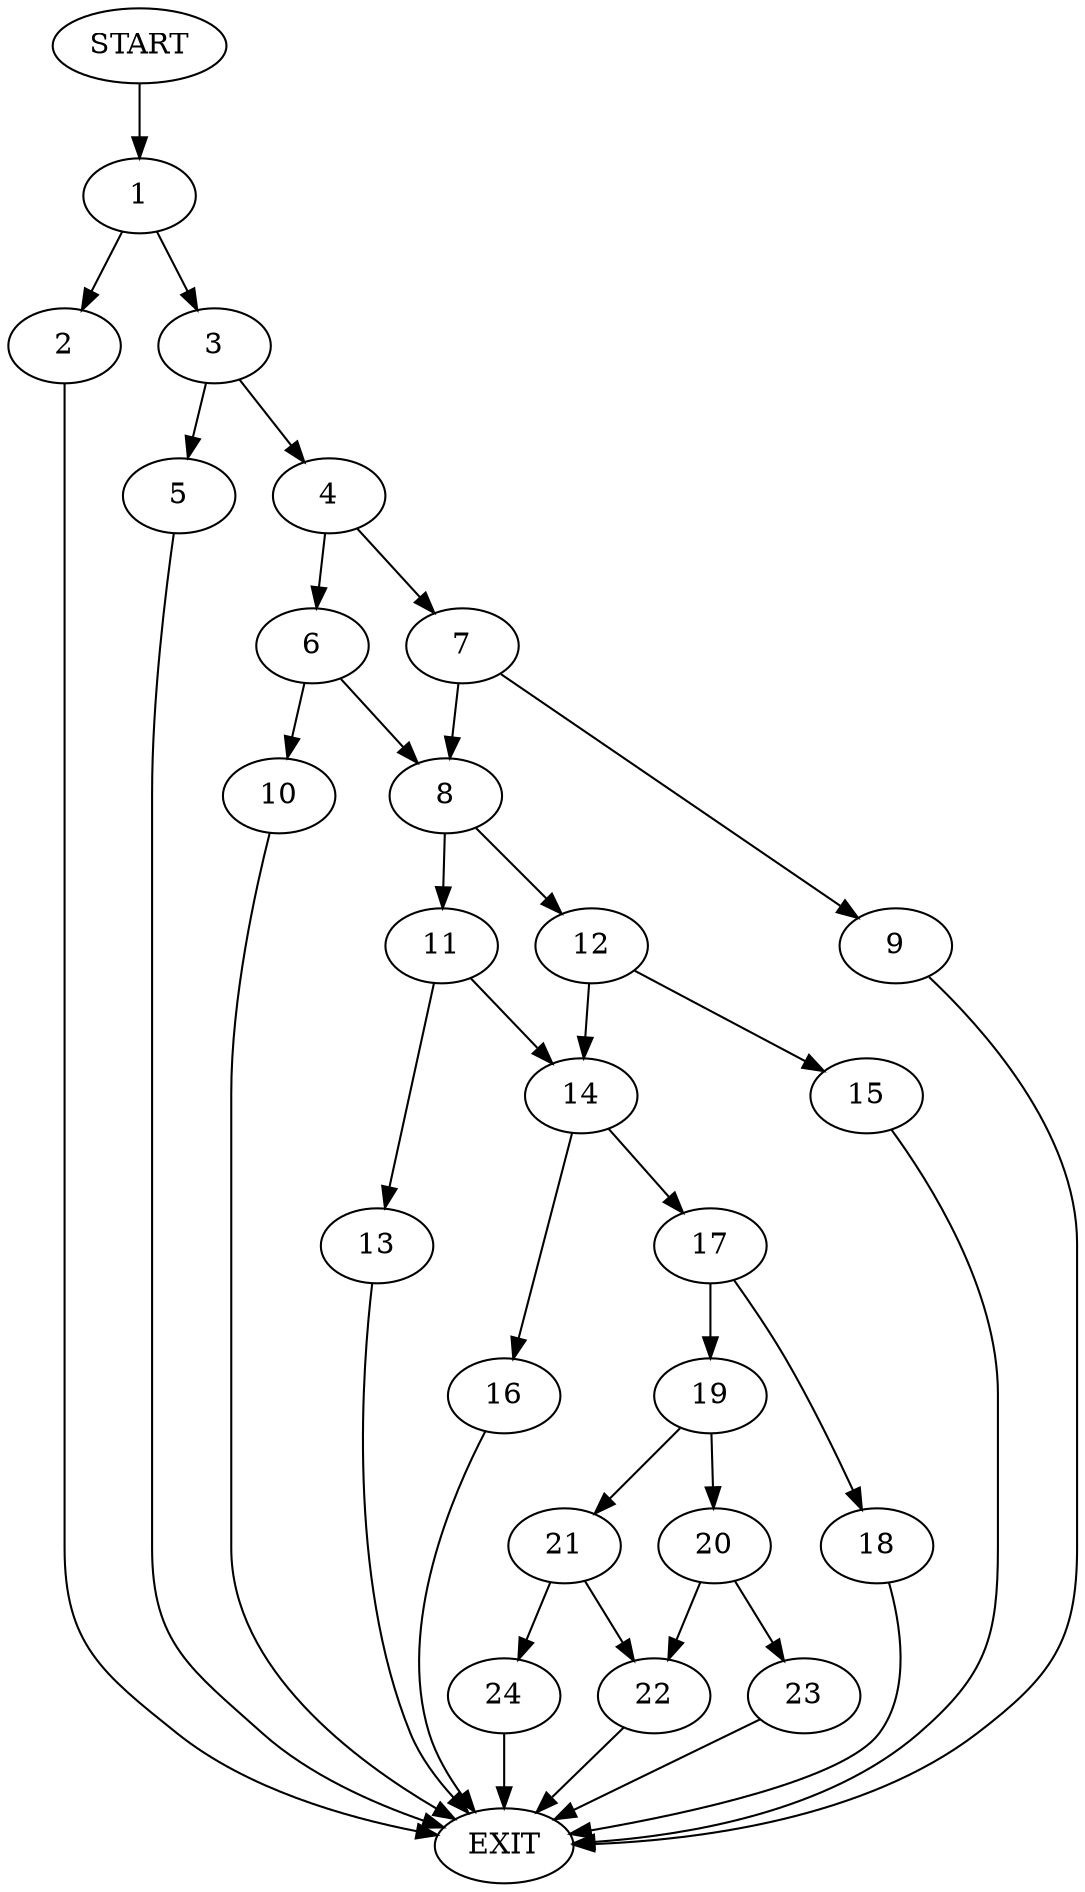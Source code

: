 digraph {
0 [label="START"]
25 [label="EXIT"]
0 -> 1
1 -> 2
1 -> 3
2 -> 25
3 -> 4
3 -> 5
4 -> 6
4 -> 7
5 -> 25
7 -> 8
7 -> 9
6 -> 8
6 -> 10
9 -> 25
8 -> 11
8 -> 12
10 -> 25
11 -> 13
11 -> 14
12 -> 15
12 -> 14
13 -> 25
14 -> 16
14 -> 17
15 -> 25
16 -> 25
17 -> 18
17 -> 19
18 -> 25
19 -> 20
19 -> 21
20 -> 22
20 -> 23
21 -> 22
21 -> 24
22 -> 25
23 -> 25
24 -> 25
}
